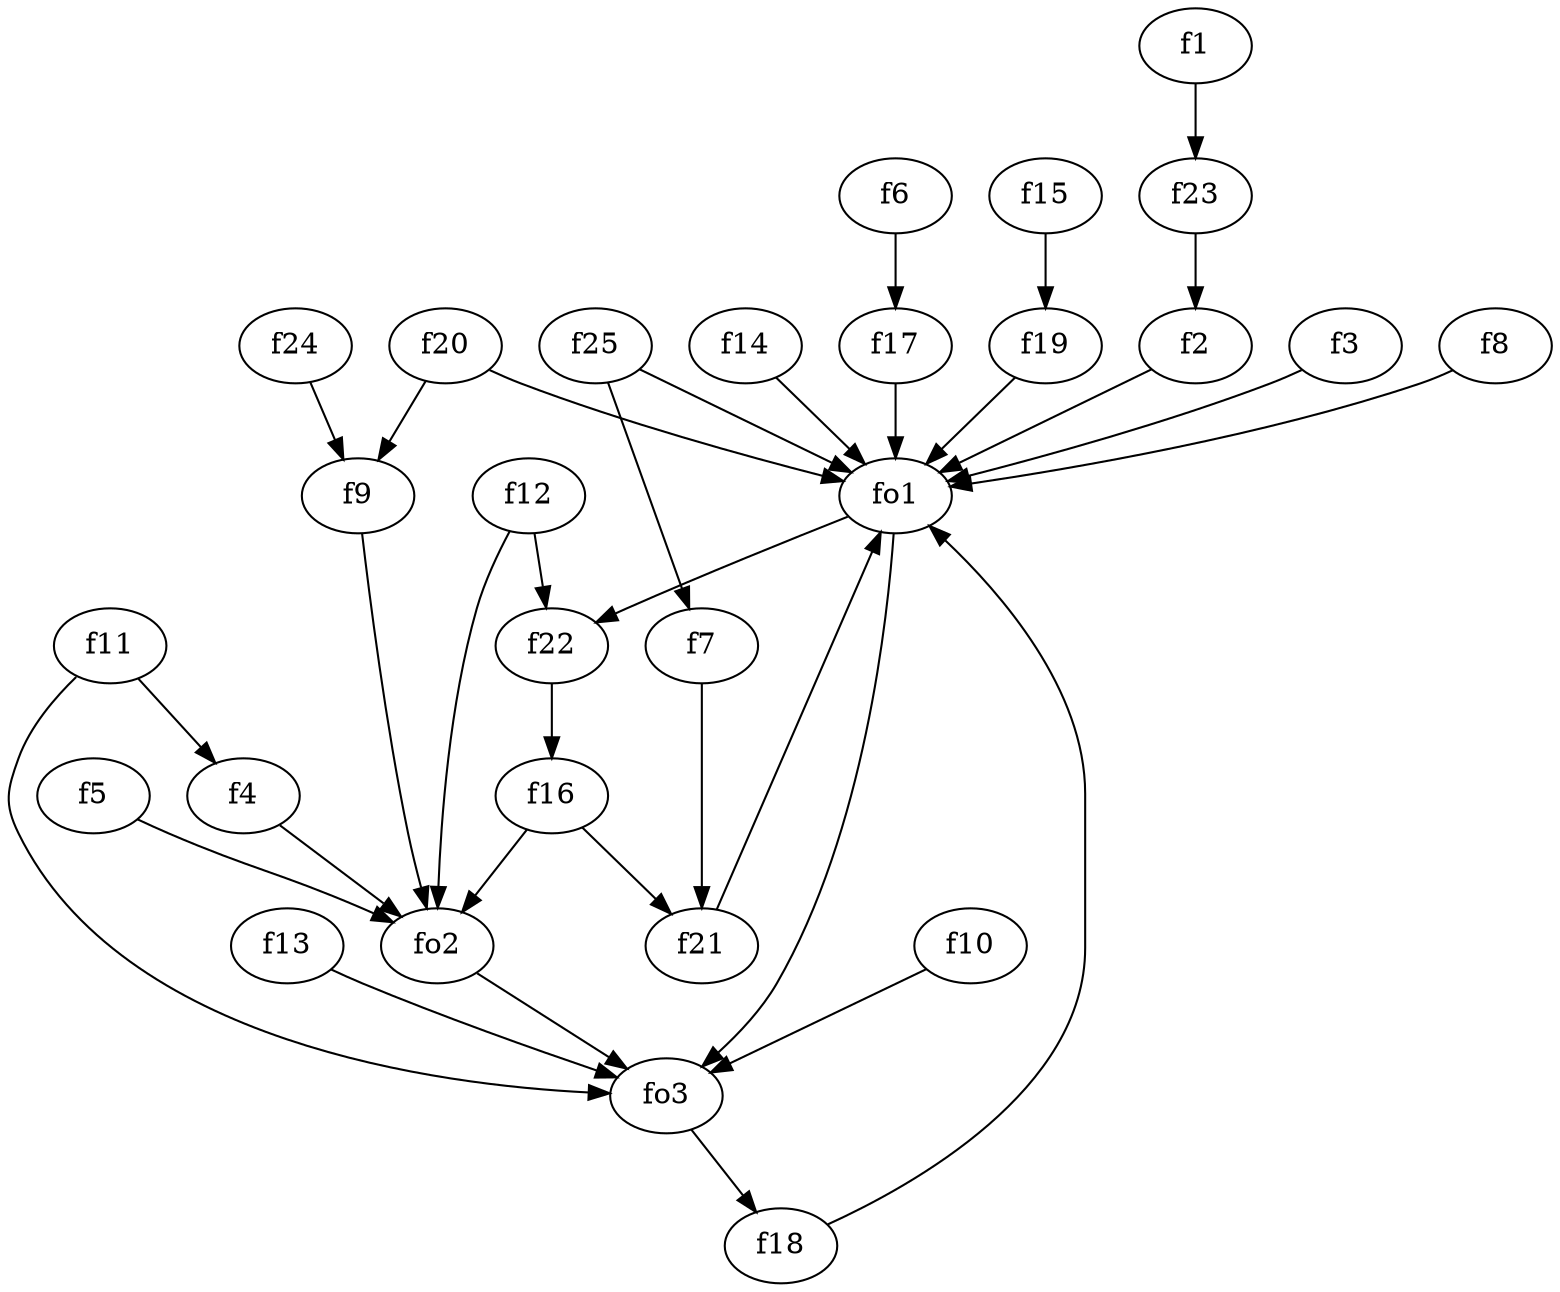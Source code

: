 strict digraph  {
f1;
f2;
f3;
f4;
f5;
f6;
f7;
f8;
f9;
f10;
f11;
f12;
f13;
f14;
f15;
f16;
f17;
f18;
f19;
f20;
f21;
f22;
f23;
f24;
f25;
fo1;
fo2;
fo3;
f1 -> f23  [weight=2];
f2 -> fo1  [weight=2];
f3 -> fo1  [weight=2];
f4 -> fo2  [weight=2];
f5 -> fo2  [weight=2];
f6 -> f17  [weight=2];
f7 -> f21  [weight=2];
f8 -> fo1  [weight=2];
f9 -> fo2  [weight=2];
f10 -> fo3  [weight=2];
f11 -> f4  [weight=2];
f11 -> fo3  [weight=2];
f12 -> f22  [weight=2];
f12 -> fo2  [weight=2];
f13 -> fo3  [weight=2];
f14 -> fo1  [weight=2];
f15 -> f19  [weight=2];
f16 -> fo2  [weight=2];
f16 -> f21  [weight=2];
f17 -> fo1  [weight=2];
f18 -> fo1  [weight=2];
f19 -> fo1  [weight=2];
f20 -> fo1  [weight=2];
f20 -> f9  [weight=2];
f21 -> fo1  [weight=2];
f22 -> f16  [weight=2];
f23 -> f2  [weight=2];
f24 -> f9  [weight=2];
f25 -> fo1  [weight=2];
f25 -> f7  [weight=2];
fo1 -> fo3  [weight=2];
fo1 -> f22  [weight=2];
fo2 -> fo3  [weight=2];
fo3 -> f18  [weight=2];
}
